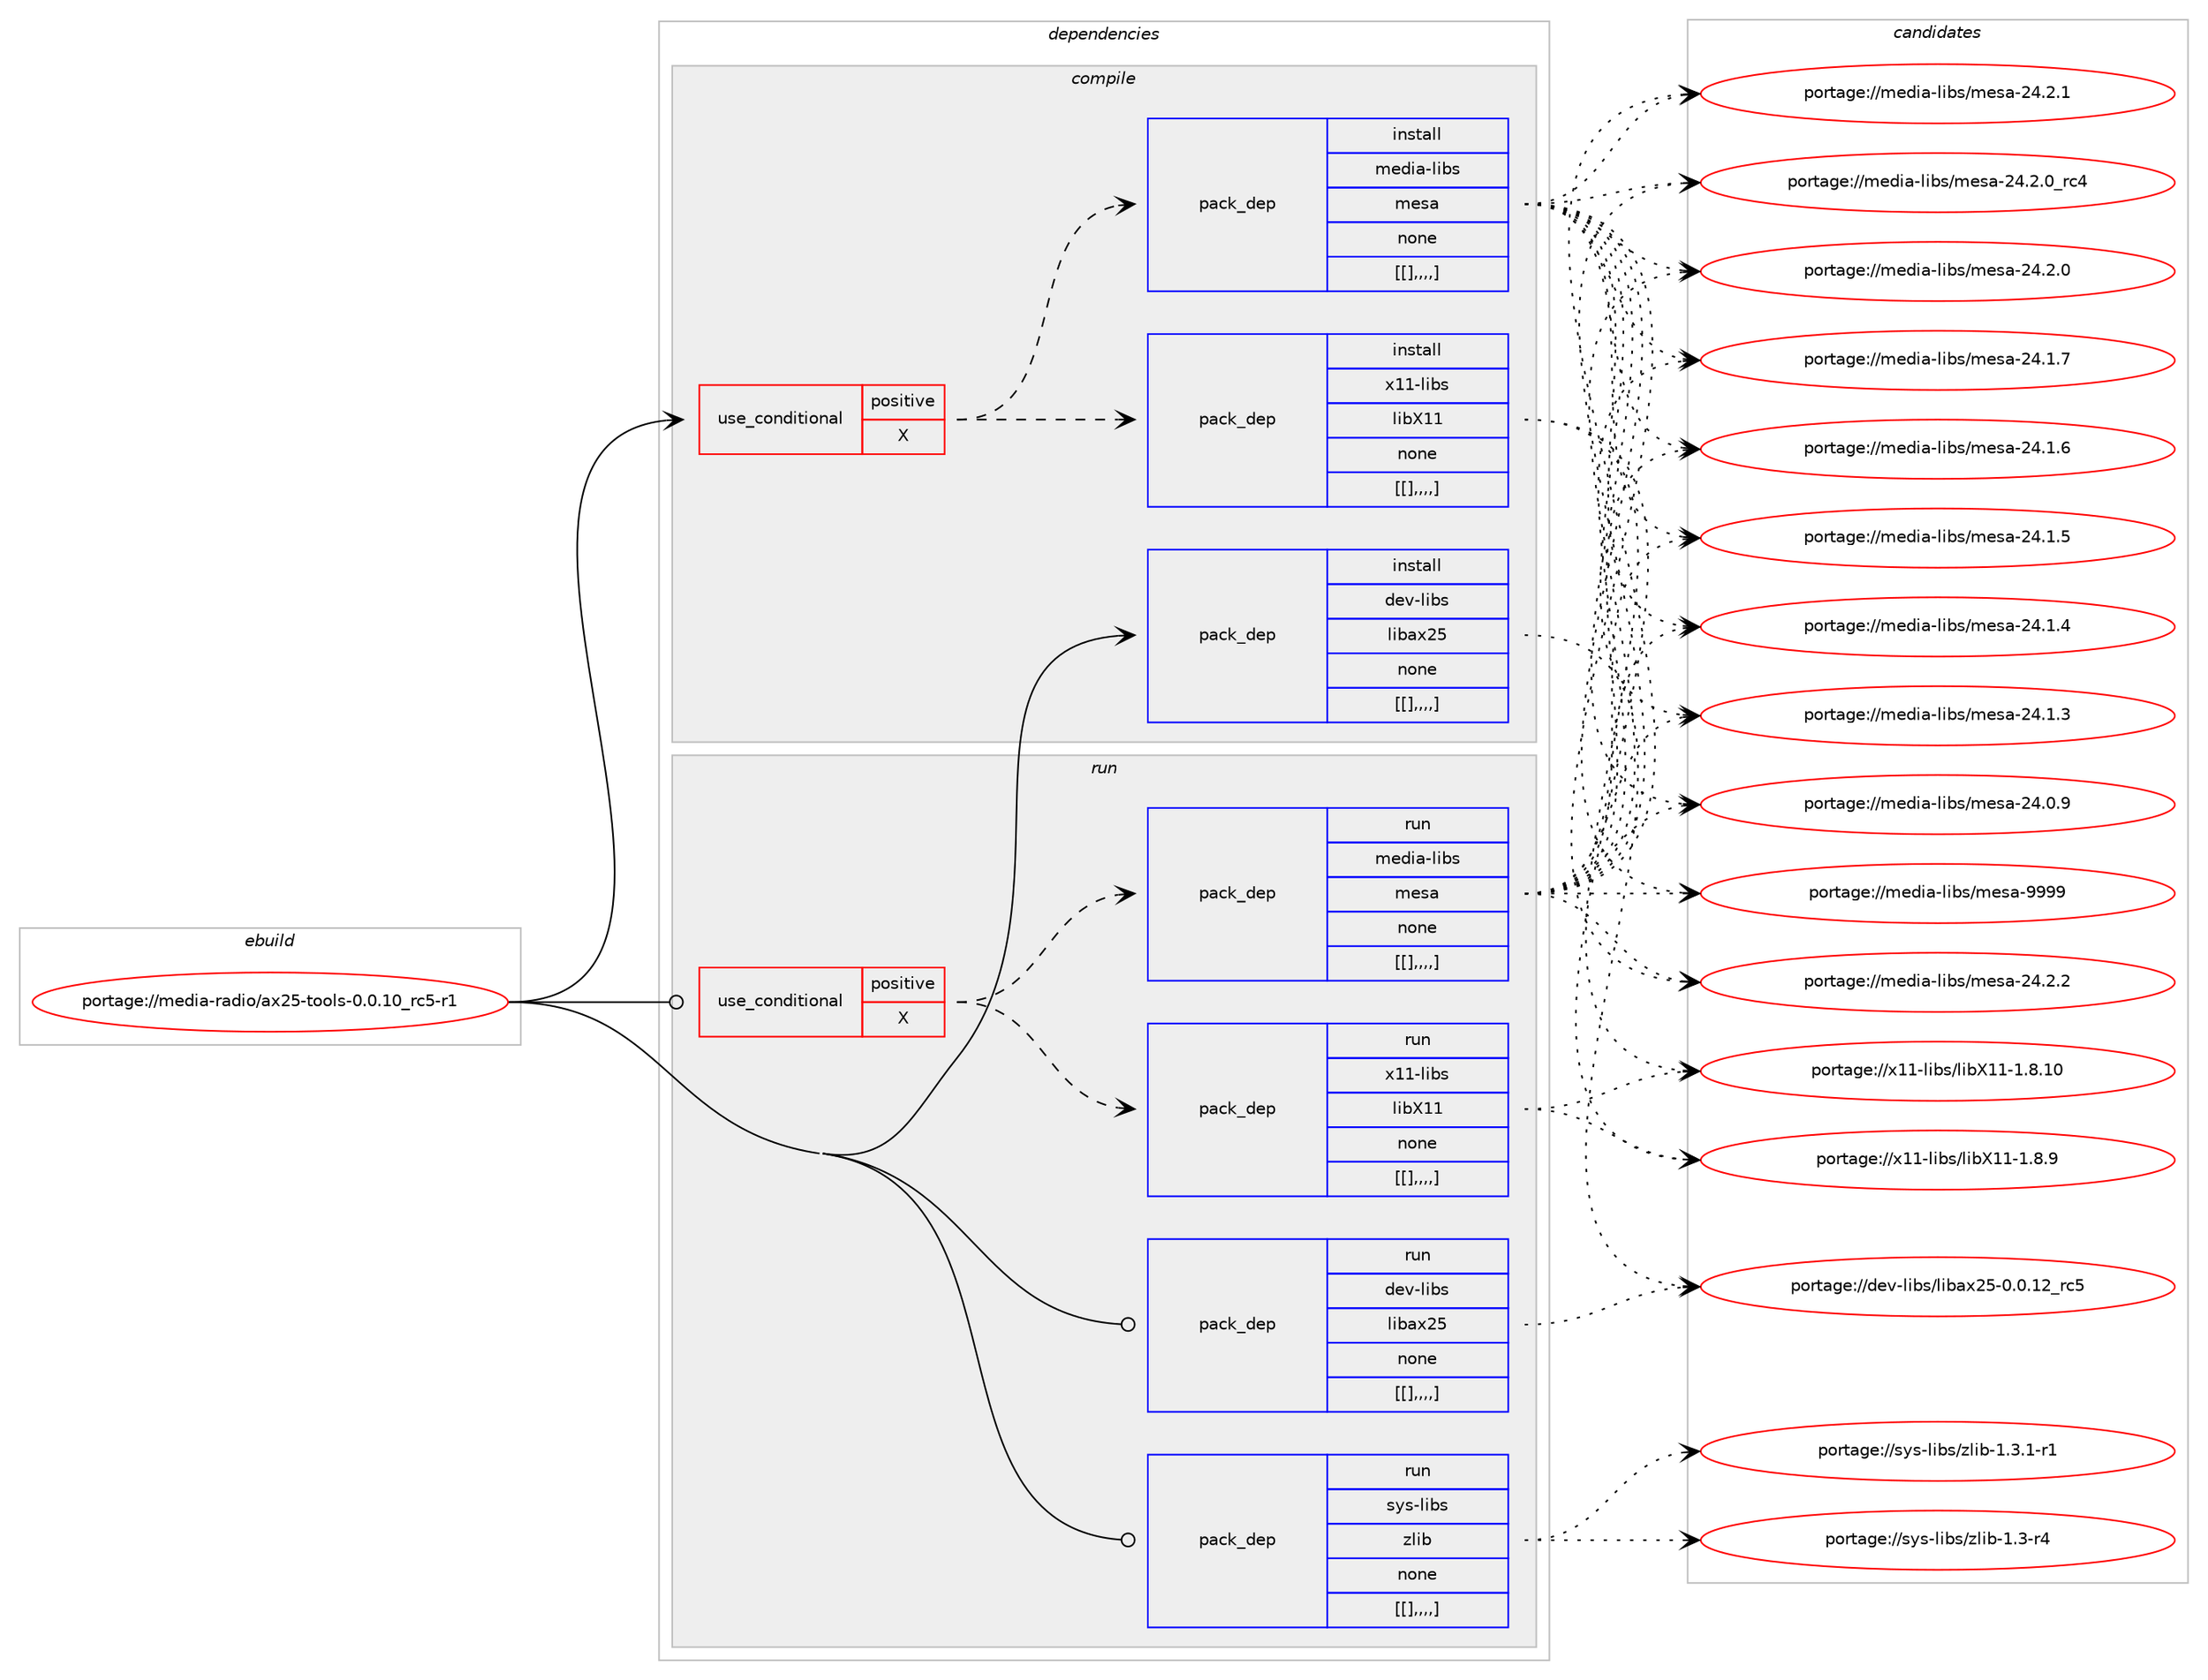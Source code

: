 digraph prolog {

# *************
# Graph options
# *************

newrank=true;
concentrate=true;
compound=true;
graph [rankdir=LR,fontname=Helvetica,fontsize=10,ranksep=1.5];#, ranksep=2.5, nodesep=0.2];
edge  [arrowhead=vee];
node  [fontname=Helvetica,fontsize=10];

# **********
# The ebuild
# **********

subgraph cluster_leftcol {
color=gray;
label=<<i>ebuild</i>>;
id [label="portage://media-radio/ax25-tools-0.0.10_rc5-r1", color=red, width=4, href="../media-radio/ax25-tools-0.0.10_rc5-r1.svg"];
}

# ****************
# The dependencies
# ****************

subgraph cluster_midcol {
color=gray;
label=<<i>dependencies</i>>;
subgraph cluster_compile {
fillcolor="#eeeeee";
style=filled;
label=<<i>compile</i>>;
subgraph cond82567 {
dependency327678 [label=<<TABLE BORDER="0" CELLBORDER="1" CELLSPACING="0" CELLPADDING="4"><TR><TD ROWSPAN="3" CELLPADDING="10">use_conditional</TD></TR><TR><TD>positive</TD></TR><TR><TD>X</TD></TR></TABLE>>, shape=none, color=red];
subgraph pack242527 {
dependency327679 [label=<<TABLE BORDER="0" CELLBORDER="1" CELLSPACING="0" CELLPADDING="4" WIDTH="220"><TR><TD ROWSPAN="6" CELLPADDING="30">pack_dep</TD></TR><TR><TD WIDTH="110">install</TD></TR><TR><TD>x11-libs</TD></TR><TR><TD>libX11</TD></TR><TR><TD>none</TD></TR><TR><TD>[[],,,,]</TD></TR></TABLE>>, shape=none, color=blue];
}
dependency327678:e -> dependency327679:w [weight=20,style="dashed",arrowhead="vee"];
subgraph pack242528 {
dependency327680 [label=<<TABLE BORDER="0" CELLBORDER="1" CELLSPACING="0" CELLPADDING="4" WIDTH="220"><TR><TD ROWSPAN="6" CELLPADDING="30">pack_dep</TD></TR><TR><TD WIDTH="110">install</TD></TR><TR><TD>media-libs</TD></TR><TR><TD>mesa</TD></TR><TR><TD>none</TD></TR><TR><TD>[[],,,,]</TD></TR></TABLE>>, shape=none, color=blue];
}
dependency327678:e -> dependency327680:w [weight=20,style="dashed",arrowhead="vee"];
}
id:e -> dependency327678:w [weight=20,style="solid",arrowhead="vee"];
subgraph pack242529 {
dependency327681 [label=<<TABLE BORDER="0" CELLBORDER="1" CELLSPACING="0" CELLPADDING="4" WIDTH="220"><TR><TD ROWSPAN="6" CELLPADDING="30">pack_dep</TD></TR><TR><TD WIDTH="110">install</TD></TR><TR><TD>dev-libs</TD></TR><TR><TD>libax25</TD></TR><TR><TD>none</TD></TR><TR><TD>[[],,,,]</TD></TR></TABLE>>, shape=none, color=blue];
}
id:e -> dependency327681:w [weight=20,style="solid",arrowhead="vee"];
}
subgraph cluster_compileandrun {
fillcolor="#eeeeee";
style=filled;
label=<<i>compile and run</i>>;
}
subgraph cluster_run {
fillcolor="#eeeeee";
style=filled;
label=<<i>run</i>>;
subgraph cond82568 {
dependency327682 [label=<<TABLE BORDER="0" CELLBORDER="1" CELLSPACING="0" CELLPADDING="4"><TR><TD ROWSPAN="3" CELLPADDING="10">use_conditional</TD></TR><TR><TD>positive</TD></TR><TR><TD>X</TD></TR></TABLE>>, shape=none, color=red];
subgraph pack242530 {
dependency327683 [label=<<TABLE BORDER="0" CELLBORDER="1" CELLSPACING="0" CELLPADDING="4" WIDTH="220"><TR><TD ROWSPAN="6" CELLPADDING="30">pack_dep</TD></TR><TR><TD WIDTH="110">run</TD></TR><TR><TD>x11-libs</TD></TR><TR><TD>libX11</TD></TR><TR><TD>none</TD></TR><TR><TD>[[],,,,]</TD></TR></TABLE>>, shape=none, color=blue];
}
dependency327682:e -> dependency327683:w [weight=20,style="dashed",arrowhead="vee"];
subgraph pack242531 {
dependency327684 [label=<<TABLE BORDER="0" CELLBORDER="1" CELLSPACING="0" CELLPADDING="4" WIDTH="220"><TR><TD ROWSPAN="6" CELLPADDING="30">pack_dep</TD></TR><TR><TD WIDTH="110">run</TD></TR><TR><TD>media-libs</TD></TR><TR><TD>mesa</TD></TR><TR><TD>none</TD></TR><TR><TD>[[],,,,]</TD></TR></TABLE>>, shape=none, color=blue];
}
dependency327682:e -> dependency327684:w [weight=20,style="dashed",arrowhead="vee"];
}
id:e -> dependency327682:w [weight=20,style="solid",arrowhead="odot"];
subgraph pack242532 {
dependency327685 [label=<<TABLE BORDER="0" CELLBORDER="1" CELLSPACING="0" CELLPADDING="4" WIDTH="220"><TR><TD ROWSPAN="6" CELLPADDING="30">pack_dep</TD></TR><TR><TD WIDTH="110">run</TD></TR><TR><TD>dev-libs</TD></TR><TR><TD>libax25</TD></TR><TR><TD>none</TD></TR><TR><TD>[[],,,,]</TD></TR></TABLE>>, shape=none, color=blue];
}
id:e -> dependency327685:w [weight=20,style="solid",arrowhead="odot"];
subgraph pack242533 {
dependency327686 [label=<<TABLE BORDER="0" CELLBORDER="1" CELLSPACING="0" CELLPADDING="4" WIDTH="220"><TR><TD ROWSPAN="6" CELLPADDING="30">pack_dep</TD></TR><TR><TD WIDTH="110">run</TD></TR><TR><TD>sys-libs</TD></TR><TR><TD>zlib</TD></TR><TR><TD>none</TD></TR><TR><TD>[[],,,,]</TD></TR></TABLE>>, shape=none, color=blue];
}
id:e -> dependency327686:w [weight=20,style="solid",arrowhead="odot"];
}
}

# **************
# The candidates
# **************

subgraph cluster_choices {
rank=same;
color=gray;
label=<<i>candidates</i>>;

subgraph choice242527 {
color=black;
nodesep=1;
choice12049494510810598115471081059888494945494656464948 [label="portage://x11-libs/libX11-1.8.10", color=red, width=4,href="../x11-libs/libX11-1.8.10.svg"];
choice120494945108105981154710810598884949454946564657 [label="portage://x11-libs/libX11-1.8.9", color=red, width=4,href="../x11-libs/libX11-1.8.9.svg"];
dependency327679:e -> choice12049494510810598115471081059888494945494656464948:w [style=dotted,weight="100"];
dependency327679:e -> choice120494945108105981154710810598884949454946564657:w [style=dotted,weight="100"];
}
subgraph choice242528 {
color=black;
nodesep=1;
choice10910110010597451081059811547109101115974557575757 [label="portage://media-libs/mesa-9999", color=red, width=4,href="../media-libs/mesa-9999.svg"];
choice109101100105974510810598115471091011159745505246504650 [label="portage://media-libs/mesa-24.2.2", color=red, width=4,href="../media-libs/mesa-24.2.2.svg"];
choice109101100105974510810598115471091011159745505246504649 [label="portage://media-libs/mesa-24.2.1", color=red, width=4,href="../media-libs/mesa-24.2.1.svg"];
choice109101100105974510810598115471091011159745505246504648951149952 [label="portage://media-libs/mesa-24.2.0_rc4", color=red, width=4,href="../media-libs/mesa-24.2.0_rc4.svg"];
choice109101100105974510810598115471091011159745505246504648 [label="portage://media-libs/mesa-24.2.0", color=red, width=4,href="../media-libs/mesa-24.2.0.svg"];
choice109101100105974510810598115471091011159745505246494655 [label="portage://media-libs/mesa-24.1.7", color=red, width=4,href="../media-libs/mesa-24.1.7.svg"];
choice109101100105974510810598115471091011159745505246494654 [label="portage://media-libs/mesa-24.1.6", color=red, width=4,href="../media-libs/mesa-24.1.6.svg"];
choice109101100105974510810598115471091011159745505246494653 [label="portage://media-libs/mesa-24.1.5", color=red, width=4,href="../media-libs/mesa-24.1.5.svg"];
choice109101100105974510810598115471091011159745505246494652 [label="portage://media-libs/mesa-24.1.4", color=red, width=4,href="../media-libs/mesa-24.1.4.svg"];
choice109101100105974510810598115471091011159745505246494651 [label="portage://media-libs/mesa-24.1.3", color=red, width=4,href="../media-libs/mesa-24.1.3.svg"];
choice109101100105974510810598115471091011159745505246484657 [label="portage://media-libs/mesa-24.0.9", color=red, width=4,href="../media-libs/mesa-24.0.9.svg"];
dependency327680:e -> choice10910110010597451081059811547109101115974557575757:w [style=dotted,weight="100"];
dependency327680:e -> choice109101100105974510810598115471091011159745505246504650:w [style=dotted,weight="100"];
dependency327680:e -> choice109101100105974510810598115471091011159745505246504649:w [style=dotted,weight="100"];
dependency327680:e -> choice109101100105974510810598115471091011159745505246504648951149952:w [style=dotted,weight="100"];
dependency327680:e -> choice109101100105974510810598115471091011159745505246504648:w [style=dotted,weight="100"];
dependency327680:e -> choice109101100105974510810598115471091011159745505246494655:w [style=dotted,weight="100"];
dependency327680:e -> choice109101100105974510810598115471091011159745505246494654:w [style=dotted,weight="100"];
dependency327680:e -> choice109101100105974510810598115471091011159745505246494653:w [style=dotted,weight="100"];
dependency327680:e -> choice109101100105974510810598115471091011159745505246494652:w [style=dotted,weight="100"];
dependency327680:e -> choice109101100105974510810598115471091011159745505246494651:w [style=dotted,weight="100"];
dependency327680:e -> choice109101100105974510810598115471091011159745505246484657:w [style=dotted,weight="100"];
}
subgraph choice242529 {
color=black;
nodesep=1;
choice1001011184510810598115471081059897120505345484648464950951149953 [label="portage://dev-libs/libax25-0.0.12_rc5", color=red, width=4,href="../dev-libs/libax25-0.0.12_rc5.svg"];
dependency327681:e -> choice1001011184510810598115471081059897120505345484648464950951149953:w [style=dotted,weight="100"];
}
subgraph choice242530 {
color=black;
nodesep=1;
choice12049494510810598115471081059888494945494656464948 [label="portage://x11-libs/libX11-1.8.10", color=red, width=4,href="../x11-libs/libX11-1.8.10.svg"];
choice120494945108105981154710810598884949454946564657 [label="portage://x11-libs/libX11-1.8.9", color=red, width=4,href="../x11-libs/libX11-1.8.9.svg"];
dependency327683:e -> choice12049494510810598115471081059888494945494656464948:w [style=dotted,weight="100"];
dependency327683:e -> choice120494945108105981154710810598884949454946564657:w [style=dotted,weight="100"];
}
subgraph choice242531 {
color=black;
nodesep=1;
choice10910110010597451081059811547109101115974557575757 [label="portage://media-libs/mesa-9999", color=red, width=4,href="../media-libs/mesa-9999.svg"];
choice109101100105974510810598115471091011159745505246504650 [label="portage://media-libs/mesa-24.2.2", color=red, width=4,href="../media-libs/mesa-24.2.2.svg"];
choice109101100105974510810598115471091011159745505246504649 [label="portage://media-libs/mesa-24.2.1", color=red, width=4,href="../media-libs/mesa-24.2.1.svg"];
choice109101100105974510810598115471091011159745505246504648951149952 [label="portage://media-libs/mesa-24.2.0_rc4", color=red, width=4,href="../media-libs/mesa-24.2.0_rc4.svg"];
choice109101100105974510810598115471091011159745505246504648 [label="portage://media-libs/mesa-24.2.0", color=red, width=4,href="../media-libs/mesa-24.2.0.svg"];
choice109101100105974510810598115471091011159745505246494655 [label="portage://media-libs/mesa-24.1.7", color=red, width=4,href="../media-libs/mesa-24.1.7.svg"];
choice109101100105974510810598115471091011159745505246494654 [label="portage://media-libs/mesa-24.1.6", color=red, width=4,href="../media-libs/mesa-24.1.6.svg"];
choice109101100105974510810598115471091011159745505246494653 [label="portage://media-libs/mesa-24.1.5", color=red, width=4,href="../media-libs/mesa-24.1.5.svg"];
choice109101100105974510810598115471091011159745505246494652 [label="portage://media-libs/mesa-24.1.4", color=red, width=4,href="../media-libs/mesa-24.1.4.svg"];
choice109101100105974510810598115471091011159745505246494651 [label="portage://media-libs/mesa-24.1.3", color=red, width=4,href="../media-libs/mesa-24.1.3.svg"];
choice109101100105974510810598115471091011159745505246484657 [label="portage://media-libs/mesa-24.0.9", color=red, width=4,href="../media-libs/mesa-24.0.9.svg"];
dependency327684:e -> choice10910110010597451081059811547109101115974557575757:w [style=dotted,weight="100"];
dependency327684:e -> choice109101100105974510810598115471091011159745505246504650:w [style=dotted,weight="100"];
dependency327684:e -> choice109101100105974510810598115471091011159745505246504649:w [style=dotted,weight="100"];
dependency327684:e -> choice109101100105974510810598115471091011159745505246504648951149952:w [style=dotted,weight="100"];
dependency327684:e -> choice109101100105974510810598115471091011159745505246504648:w [style=dotted,weight="100"];
dependency327684:e -> choice109101100105974510810598115471091011159745505246494655:w [style=dotted,weight="100"];
dependency327684:e -> choice109101100105974510810598115471091011159745505246494654:w [style=dotted,weight="100"];
dependency327684:e -> choice109101100105974510810598115471091011159745505246494653:w [style=dotted,weight="100"];
dependency327684:e -> choice109101100105974510810598115471091011159745505246494652:w [style=dotted,weight="100"];
dependency327684:e -> choice109101100105974510810598115471091011159745505246494651:w [style=dotted,weight="100"];
dependency327684:e -> choice109101100105974510810598115471091011159745505246484657:w [style=dotted,weight="100"];
}
subgraph choice242532 {
color=black;
nodesep=1;
choice1001011184510810598115471081059897120505345484648464950951149953 [label="portage://dev-libs/libax25-0.0.12_rc5", color=red, width=4,href="../dev-libs/libax25-0.0.12_rc5.svg"];
dependency327685:e -> choice1001011184510810598115471081059897120505345484648464950951149953:w [style=dotted,weight="100"];
}
subgraph choice242533 {
color=black;
nodesep=1;
choice115121115451081059811547122108105984549465146494511449 [label="portage://sys-libs/zlib-1.3.1-r1", color=red, width=4,href="../sys-libs/zlib-1.3.1-r1.svg"];
choice11512111545108105981154712210810598454946514511452 [label="portage://sys-libs/zlib-1.3-r4", color=red, width=4,href="../sys-libs/zlib-1.3-r4.svg"];
dependency327686:e -> choice115121115451081059811547122108105984549465146494511449:w [style=dotted,weight="100"];
dependency327686:e -> choice11512111545108105981154712210810598454946514511452:w [style=dotted,weight="100"];
}
}

}
